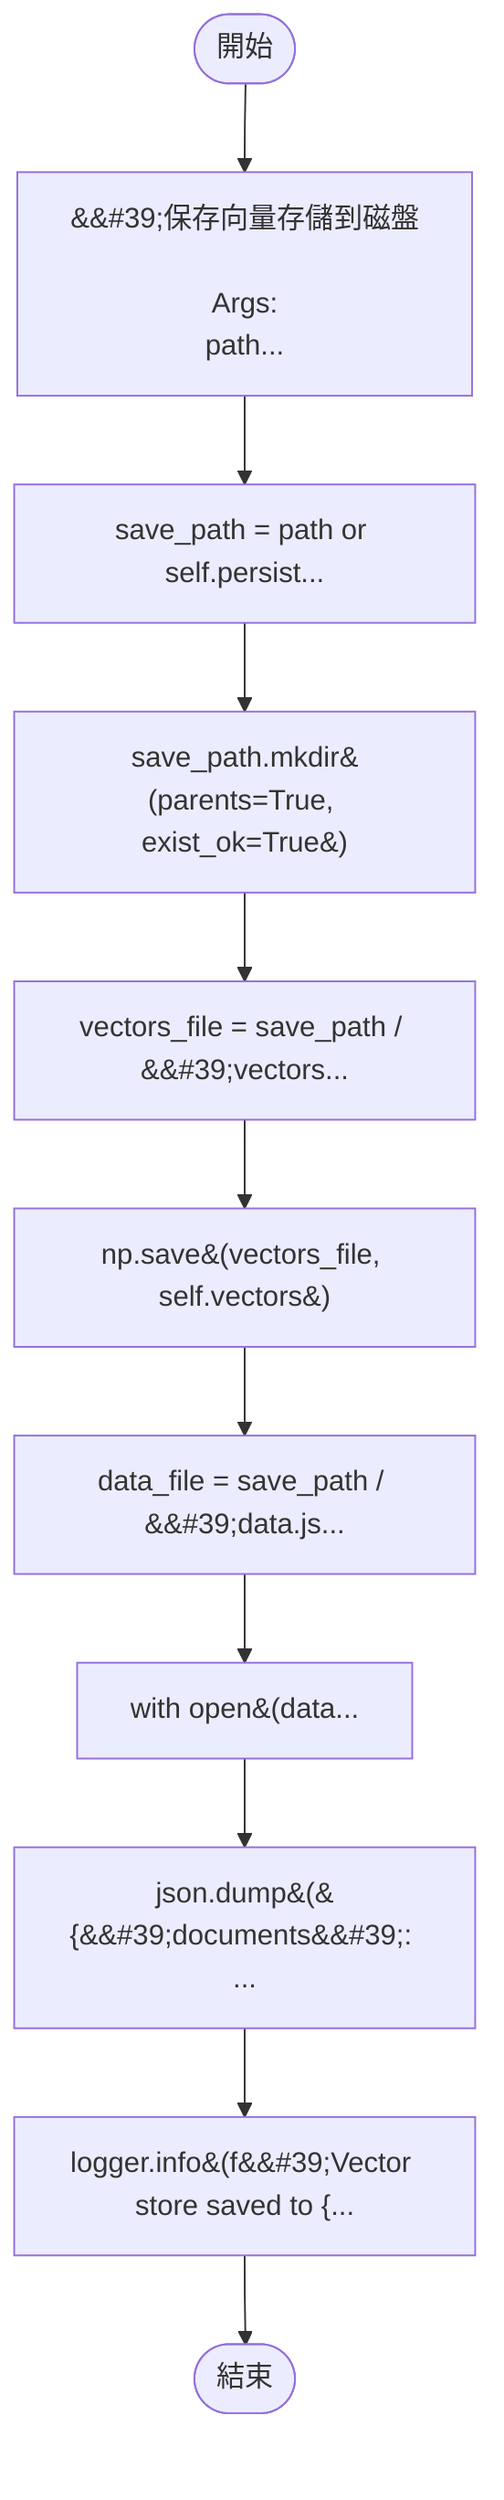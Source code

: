 flowchart TB
    n1([開始])
    n2([結束])
    n3[&amp;&#35;39;保存向量存儲到磁盤\n\n        Args:\n            path...]
    n4[save_path = path or self.persist...]
    n5[save_path.mkdir&#40;parents=True, exist_ok=True&#41;]
    n6[vectors_file = save_path / &amp;&#35;39;vectors...]
    n7[np.save&#40;vectors_file, self.vectors&#41;]
    n8[data_file = save_path / &amp;&#35;39;data.js...]
    n9[with open&#40;data...]
    n10[json.dump&#40;&#123;&amp;&#35;39;documents&amp;&#35;39;: ...]
    n11[logger.info&#40;f&amp;&#35;39;Vector store saved to &#123...]
    n1 --> n3
    n3 --> n4
    n4 --> n5
    n5 --> n6
    n6 --> n7
    n7 --> n8
    n8 --> n9
    n9 --> n10
    n10 --> n11
    n11 --> n2